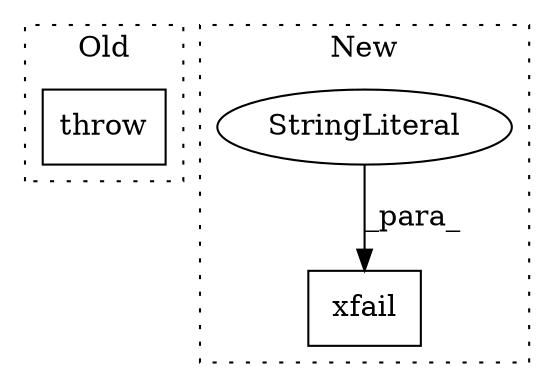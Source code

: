 digraph G {
subgraph cluster0 {
1 [label="throw" a="53" s="11761" l="6" shape="box"];
label = "Old";
style="dotted";
}
subgraph cluster1 {
2 [label="xfail" a="32" s="11824,11856" l="6,1" shape="box"];
3 [label="StringLiteral" a="45" s="11830" l="26" shape="ellipse"];
label = "New";
style="dotted";
}
3 -> 2 [label="_para_"];
}